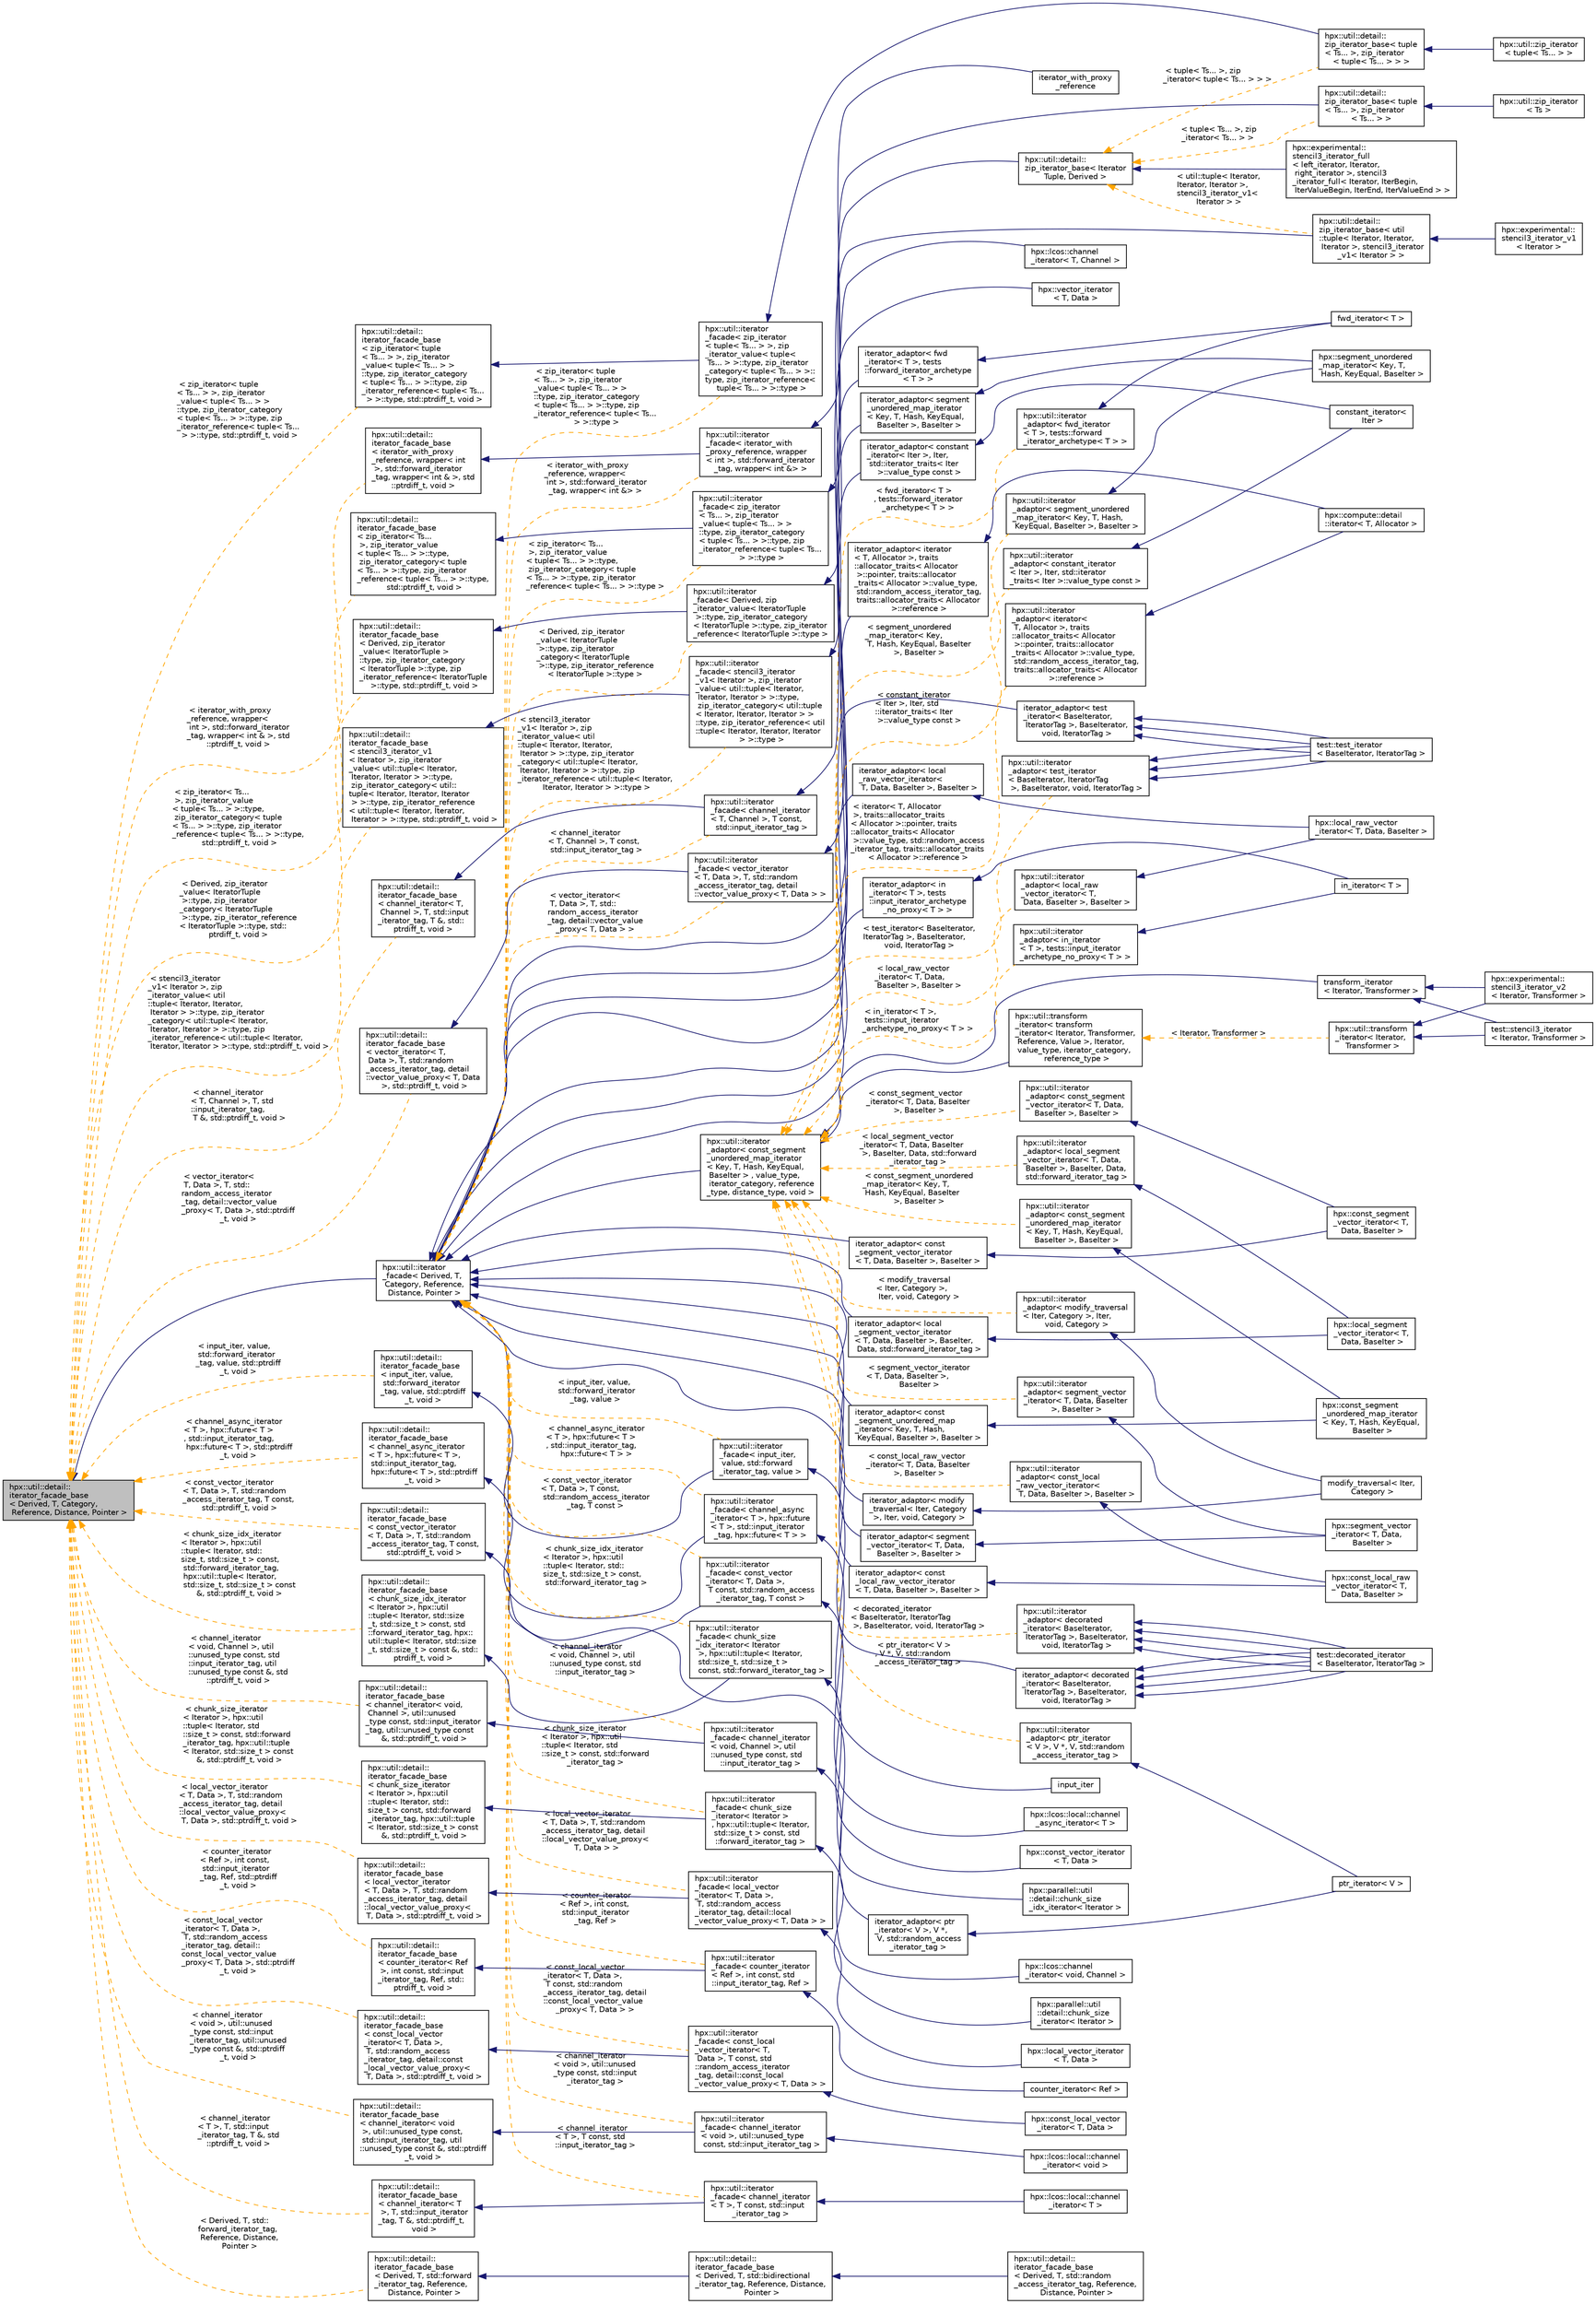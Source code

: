 digraph "hpx::util::detail::iterator_facade_base&lt; Derived, T, Category, Reference, Distance, Pointer &gt;"
{
  edge [fontname="Helvetica",fontsize="10",labelfontname="Helvetica",labelfontsize="10"];
  node [fontname="Helvetica",fontsize="10",shape=record];
  rankdir="LR";
  Node0 [label="hpx::util::detail::\literator_facade_base\l\< Derived, T, Category,\l Reference, Distance, Pointer \>",height=0.2,width=0.4,color="black", fillcolor="grey75", style="filled", fontcolor="black"];
  Node0 -> Node1 [dir="back",color="midnightblue",fontsize="10",style="solid",fontname="Helvetica"];
  Node1 [label="hpx::util::iterator\l_facade\< Derived, T,\l Category, Reference,\l Distance, Pointer \>",height=0.2,width=0.4,color="black", fillcolor="white", style="filled",URL="$db/d7c/structhpx_1_1util_1_1iterator__facade.html"];
  Node1 -> Node2 [dir="back",color="midnightblue",fontsize="10",style="solid",fontname="Helvetica"];
  Node2 [label="hpx::util::iterator\l_adaptor\< const_segment\l_unordered_map_iterator\l\< Key, T, Hash, KeyEqual,\l BaseIter \> , value_type,\l iterator_category, reference\l_type, distance_type, void  \>",height=0.2,width=0.4,color="black", fillcolor="white", style="filled",URL="$dd/d31/classhpx_1_1util_1_1iterator__adaptor.html"];
  Node2 -> Node3 [dir="back",color="midnightblue",fontsize="10",style="solid",fontname="Helvetica"];
  Node3 [label="hpx::util::transform\l_iterator\< transform\l_iterator\< Iterator, Transformer,\l Reference, Value \>, Iterator,\l value_type, iterator_category,\l reference_type \>",height=0.2,width=0.4,color="black", fillcolor="white", style="filled",URL="$d0/d62/classhpx_1_1util_1_1transform__iterator.html"];
  Node3 -> Node4 [dir="back",color="orange",fontsize="10",style="dashed",label=" \< Iterator, Transformer \>" ,fontname="Helvetica"];
  Node4 [label="hpx::util::transform\l_iterator\< Iterator,\l Transformer \>",height=0.2,width=0.4,color="black", fillcolor="white", style="filled",URL="$d0/d62/classhpx_1_1util_1_1transform__iterator.html"];
  Node4 -> Node5 [dir="back",color="midnightblue",fontsize="10",style="solid",fontname="Helvetica"];
  Node5 [label="hpx::experimental::\lstencil3_iterator_v2\l\< Iterator, Transformer \>",height=0.2,width=0.4,color="black", fillcolor="white", style="filled",URL="$d1/d6e/classhpx_1_1experimental_1_1stencil3__iterator__v2.html"];
  Node4 -> Node6 [dir="back",color="midnightblue",fontsize="10",style="solid",fontname="Helvetica"];
  Node6 [label="test::stencil3_iterator\l\< Iterator, Transformer \>",height=0.2,width=0.4,color="black", fillcolor="white", style="filled",URL="$db/d27/classtest_1_1stencil3__iterator.html"];
  Node2 -> Node7 [dir="back",color="midnightblue",fontsize="10",style="solid",fontname="Helvetica"];
  Node7 [label="transform_iterator\l\< Iterator, Transformer \>",height=0.2,width=0.4,color="black", fillcolor="white", style="filled",URL="$d0/d62/classhpx_1_1util_1_1transform__iterator.html"];
  Node7 -> Node5 [dir="back",color="midnightblue",fontsize="10",style="solid",fontname="Helvetica"];
  Node7 -> Node6 [dir="back",color="midnightblue",fontsize="10",style="solid",fontname="Helvetica"];
  Node2 -> Node8 [dir="back",color="orange",fontsize="10",style="dashed",label=" \< fwd_iterator\< T \>\l, tests::forward_iterator\l_archetype\< T \> \>" ,fontname="Helvetica"];
  Node8 [label="hpx::util::iterator\l_adaptor\< fwd_iterator\l\< T \>, tests::forward\l_iterator_archetype\< T \> \>",height=0.2,width=0.4,color="black", fillcolor="white", style="filled",URL="$dd/d31/classhpx_1_1util_1_1iterator__adaptor.html"];
  Node8 -> Node9 [dir="back",color="midnightblue",fontsize="10",style="solid",fontname="Helvetica"];
  Node9 [label="fwd_iterator\< T \>",height=0.2,width=0.4,color="black", fillcolor="white", style="filled",URL="$da/de9/structfwd__iterator.html"];
  Node2 -> Node10 [dir="back",color="orange",fontsize="10",style="dashed",label=" \< constant_iterator\l\< Iter \>, Iter, std\l::iterator_traits\< Iter\l \>::value_type const \>" ,fontname="Helvetica"];
  Node10 [label="hpx::util::iterator\l_adaptor\< constant_iterator\l\< Iter \>, Iter, std::iterator\l_traits\< Iter \>::value_type const \>",height=0.2,width=0.4,color="black", fillcolor="white", style="filled",URL="$dd/d31/classhpx_1_1util_1_1iterator__adaptor.html"];
  Node10 -> Node11 [dir="back",color="midnightblue",fontsize="10",style="solid",fontname="Helvetica"];
  Node11 [label="constant_iterator\<\l Iter \>",height=0.2,width=0.4,color="black", fillcolor="white", style="filled",URL="$d3/d8c/structconstant__iterator.html"];
  Node2 -> Node12 [dir="back",color="orange",fontsize="10",style="dashed",label=" \< iterator\< T, Allocator\l \>, traits::allocator_traits\l\< Allocator \>::pointer, traits\l::allocator_traits\< Allocator\l \>::value_type, std::random_access\l_iterator_tag, traits::allocator_traits\l\< Allocator \>::reference \>" ,fontname="Helvetica"];
  Node12 [label="hpx::util::iterator\l_adaptor\< iterator\<\l T, Allocator \>, traits\l::allocator_traits\< Allocator\l \>::pointer, traits::allocator\l_traits\< Allocator \>::value_type,\l std::random_access_iterator_tag,\l traits::allocator_traits\< Allocator\l \>::reference \>",height=0.2,width=0.4,color="black", fillcolor="white", style="filled",URL="$dd/d31/classhpx_1_1util_1_1iterator__adaptor.html"];
  Node12 -> Node13 [dir="back",color="midnightblue",fontsize="10",style="solid",fontname="Helvetica"];
  Node13 [label="hpx::compute::detail\l::iterator\< T, Allocator \>",height=0.2,width=0.4,color="black", fillcolor="white", style="filled",URL="$da/d96/structhpx_1_1compute_1_1detail_1_1iterator.html"];
  Node2 -> Node14 [dir="back",color="orange",fontsize="10",style="dashed",label=" \< test_iterator\< BaseIterator,\l IteratorTag \>, BaseIterator,\l void, IteratorTag \>" ,fontname="Helvetica"];
  Node14 [label="hpx::util::iterator\l_adaptor\< test_iterator\l\< BaseIterator, IteratorTag\l \>, BaseIterator, void, IteratorTag \>",height=0.2,width=0.4,color="black", fillcolor="white", style="filled",URL="$dd/d31/classhpx_1_1util_1_1iterator__adaptor.html"];
  Node14 -> Node15 [dir="back",color="midnightblue",fontsize="10",style="solid",fontname="Helvetica"];
  Node15 [label="test::test_iterator\l\< BaseIterator, IteratorTag \>",height=0.2,width=0.4,color="black", fillcolor="white", style="filled",URL="$d8/d70/structtest_1_1test__iterator.html"];
  Node14 -> Node15 [dir="back",color="midnightblue",fontsize="10",style="solid",fontname="Helvetica"];
  Node14 -> Node15 [dir="back",color="midnightblue",fontsize="10",style="solid",fontname="Helvetica"];
  Node2 -> Node16 [dir="back",color="orange",fontsize="10",style="dashed",label=" \< local_raw_vector\l_iterator\< T, Data,\l BaseIter \>, BaseIter \>" ,fontname="Helvetica"];
  Node16 [label="hpx::util::iterator\l_adaptor\< local_raw\l_vector_iterator\< T,\l Data, BaseIter \>, BaseIter \>",height=0.2,width=0.4,color="black", fillcolor="white", style="filled",URL="$dd/d31/classhpx_1_1util_1_1iterator__adaptor.html"];
  Node16 -> Node17 [dir="back",color="midnightblue",fontsize="10",style="solid",fontname="Helvetica"];
  Node17 [label="hpx::local_raw_vector\l_iterator\< T, Data, BaseIter \>",height=0.2,width=0.4,color="black", fillcolor="white", style="filled",URL="$d7/dfa/classhpx_1_1local__raw__vector__iterator.html"];
  Node2 -> Node18 [dir="back",color="orange",fontsize="10",style="dashed",label=" \< const_local_raw_vector\l_iterator\< T, Data, BaseIter\l \>, BaseIter \>" ,fontname="Helvetica"];
  Node18 [label="hpx::util::iterator\l_adaptor\< const_local\l_raw_vector_iterator\<\l T, Data, BaseIter \>, BaseIter \>",height=0.2,width=0.4,color="black", fillcolor="white", style="filled",URL="$dd/d31/classhpx_1_1util_1_1iterator__adaptor.html"];
  Node18 -> Node19 [dir="back",color="midnightblue",fontsize="10",style="solid",fontname="Helvetica"];
  Node19 [label="hpx::const_local_raw\l_vector_iterator\< T,\l Data, BaseIter \>",height=0.2,width=0.4,color="black", fillcolor="white", style="filled",URL="$d1/d83/classhpx_1_1const__local__raw__vector__iterator.html"];
  Node2 -> Node20 [dir="back",color="orange",fontsize="10",style="dashed",label=" \< in_iterator\< T \>,\l tests::input_iterator\l_archetype_no_proxy\< T \> \>" ,fontname="Helvetica"];
  Node20 [label="hpx::util::iterator\l_adaptor\< in_iterator\l\< T \>, tests::input_iterator\l_archetype_no_proxy\< T \> \>",height=0.2,width=0.4,color="black", fillcolor="white", style="filled",URL="$dd/d31/classhpx_1_1util_1_1iterator__adaptor.html"];
  Node20 -> Node21 [dir="back",color="midnightblue",fontsize="10",style="solid",fontname="Helvetica"];
  Node21 [label="in_iterator\< T \>",height=0.2,width=0.4,color="black", fillcolor="white", style="filled",URL="$dd/d3c/structin__iterator.html"];
  Node2 -> Node22 [dir="back",color="orange",fontsize="10",style="dashed",label=" \< const_segment_vector\l_iterator\< T, Data, BaseIter\l \>, BaseIter \>" ,fontname="Helvetica"];
  Node22 [label="hpx::util::iterator\l_adaptor\< const_segment\l_vector_iterator\< T, Data,\l BaseIter \>, BaseIter \>",height=0.2,width=0.4,color="black", fillcolor="white", style="filled",URL="$dd/d31/classhpx_1_1util_1_1iterator__adaptor.html"];
  Node22 -> Node23 [dir="back",color="midnightblue",fontsize="10",style="solid",fontname="Helvetica"];
  Node23 [label="hpx::const_segment\l_vector_iterator\< T,\l Data, BaseIter \>",height=0.2,width=0.4,color="black", fillcolor="white", style="filled",URL="$da/d11/classhpx_1_1const__segment__vector__iterator.html"];
  Node2 -> Node24 [dir="back",color="orange",fontsize="10",style="dashed",label=" \< local_segment_vector\l_iterator\< T, Data, BaseIter\l \>, BaseIter, Data, std::forward\l_iterator_tag \>" ,fontname="Helvetica"];
  Node24 [label="hpx::util::iterator\l_adaptor\< local_segment\l_vector_iterator\< T, Data,\l BaseIter \>, BaseIter, Data,\l std::forward_iterator_tag \>",height=0.2,width=0.4,color="black", fillcolor="white", style="filled",URL="$dd/d31/classhpx_1_1util_1_1iterator__adaptor.html"];
  Node24 -> Node25 [dir="back",color="midnightblue",fontsize="10",style="solid",fontname="Helvetica"];
  Node25 [label="hpx::local_segment\l_vector_iterator\< T,\l Data, BaseIter \>",height=0.2,width=0.4,color="black", fillcolor="white", style="filled",URL="$d8/d51/classhpx_1_1local__segment__vector__iterator.html",tooltip="This class implement the local segmented iterator for the hpx::vector. "];
  Node2 -> Node26 [dir="back",color="orange",fontsize="10",style="dashed",label=" \< const_segment_unordered\l_map_iterator\< Key, T,\l Hash, KeyEqual, BaseIter\l \>, BaseIter \>" ,fontname="Helvetica"];
  Node26 [label="hpx::util::iterator\l_adaptor\< const_segment\l_unordered_map_iterator\l\< Key, T, Hash, KeyEqual,\l BaseIter \>, BaseIter \>",height=0.2,width=0.4,color="black", fillcolor="white", style="filled",URL="$dd/d31/classhpx_1_1util_1_1iterator__adaptor.html"];
  Node26 -> Node27 [dir="back",color="midnightblue",fontsize="10",style="solid",fontname="Helvetica"];
  Node27 [label="hpx::const_segment\l_unordered_map_iterator\l\< Key, T, Hash, KeyEqual,\l BaseIter \>",height=0.2,width=0.4,color="black", fillcolor="white", style="filled",URL="$d9/d58/classhpx_1_1const__segment__unordered__map__iterator.html"];
  Node2 -> Node28 [dir="back",color="orange",fontsize="10",style="dashed",label=" \< modify_traversal\l\< Iter, Category \>,\l Iter, void, Category \>" ,fontname="Helvetica"];
  Node28 [label="hpx::util::iterator\l_adaptor\< modify_traversal\l\< Iter, Category \>, Iter,\l void, Category \>",height=0.2,width=0.4,color="black", fillcolor="white", style="filled",URL="$dd/d31/classhpx_1_1util_1_1iterator__adaptor.html"];
  Node28 -> Node29 [dir="back",color="midnightblue",fontsize="10",style="solid",fontname="Helvetica"];
  Node29 [label="modify_traversal\< Iter,\l Category \>",height=0.2,width=0.4,color="black", fillcolor="white", style="filled",URL="$dc/d7c/structmodify__traversal.html"];
  Node2 -> Node30 [dir="back",color="orange",fontsize="10",style="dashed",label=" \< segment_vector_iterator\l\< T, Data, BaseIter \>,\l BaseIter \>" ,fontname="Helvetica"];
  Node30 [label="hpx::util::iterator\l_adaptor\< segment_vector\l_iterator\< T, Data, BaseIter\l \>, BaseIter \>",height=0.2,width=0.4,color="black", fillcolor="white", style="filled",URL="$dd/d31/classhpx_1_1util_1_1iterator__adaptor.html"];
  Node30 -> Node31 [dir="back",color="midnightblue",fontsize="10",style="solid",fontname="Helvetica"];
  Node31 [label="hpx::segment_vector\l_iterator\< T, Data,\l BaseIter \>",height=0.2,width=0.4,color="black", fillcolor="white", style="filled",URL="$dc/de7/classhpx_1_1segment__vector__iterator.html",tooltip="This class implement the segmented iterator for the hpx::vector. "];
  Node2 -> Node32 [dir="back",color="orange",fontsize="10",style="dashed",label=" \< decorated_iterator\l\< BaseIterator, IteratorTag\l \>, BaseIterator, void, IteratorTag \>" ,fontname="Helvetica"];
  Node32 [label="hpx::util::iterator\l_adaptor\< decorated\l_iterator\< BaseIterator,\l IteratorTag \>, BaseIterator,\l void, IteratorTag \>",height=0.2,width=0.4,color="black", fillcolor="white", style="filled",URL="$dd/d31/classhpx_1_1util_1_1iterator__adaptor.html"];
  Node32 -> Node33 [dir="back",color="midnightblue",fontsize="10",style="solid",fontname="Helvetica"];
  Node33 [label="test::decorated_iterator\l\< BaseIterator, IteratorTag \>",height=0.2,width=0.4,color="black", fillcolor="white", style="filled",URL="$d5/d3a/structtest_1_1decorated__iterator.html"];
  Node32 -> Node33 [dir="back",color="midnightblue",fontsize="10",style="solid",fontname="Helvetica"];
  Node32 -> Node33 [dir="back",color="midnightblue",fontsize="10",style="solid",fontname="Helvetica"];
  Node32 -> Node33 [dir="back",color="midnightblue",fontsize="10",style="solid",fontname="Helvetica"];
  Node2 -> Node34 [dir="back",color="orange",fontsize="10",style="dashed",label=" \< ptr_iterator\< V \>\l, V *, V, std::random\l_access_iterator_tag \>" ,fontname="Helvetica"];
  Node34 [label="hpx::util::iterator\l_adaptor\< ptr_iterator\l\< V \>, V *, V, std::random\l_access_iterator_tag \>",height=0.2,width=0.4,color="black", fillcolor="white", style="filled",URL="$dd/d31/classhpx_1_1util_1_1iterator__adaptor.html"];
  Node34 -> Node35 [dir="back",color="midnightblue",fontsize="10",style="solid",fontname="Helvetica"];
  Node35 [label="ptr_iterator\< V \>",height=0.2,width=0.4,color="black", fillcolor="white", style="filled",URL="$df/d69/structptr__iterator.html"];
  Node2 -> Node36 [dir="back",color="orange",fontsize="10",style="dashed",label=" \< segment_unordered\l_map_iterator\< Key,\l T, Hash, KeyEqual, BaseIter\l \>, BaseIter \>" ,fontname="Helvetica"];
  Node36 [label="hpx::util::iterator\l_adaptor\< segment_unordered\l_map_iterator\< Key, T, Hash,\l KeyEqual, BaseIter \>, BaseIter \>",height=0.2,width=0.4,color="black", fillcolor="white", style="filled",URL="$dd/d31/classhpx_1_1util_1_1iterator__adaptor.html"];
  Node36 -> Node37 [dir="back",color="midnightblue",fontsize="10",style="solid",fontname="Helvetica"];
  Node37 [label="hpx::segment_unordered\l_map_iterator\< Key, T,\l Hash, KeyEqual, BaseIter \>",height=0.2,width=0.4,color="black", fillcolor="white", style="filled",URL="$d4/d5f/classhpx_1_1segment__unordered__map__iterator.html",tooltip="This class implement the segmented iterator for the hpx::vector. "];
  Node1 -> Node38 [dir="back",color="midnightblue",fontsize="10",style="solid",fontname="Helvetica"];
  Node38 [label="iterator_adaptor\< const\l_local_raw_vector_iterator\l\< T, Data, BaseIter \>, BaseIter \>",height=0.2,width=0.4,color="black", fillcolor="white", style="filled",URL="$dd/d31/classhpx_1_1util_1_1iterator__adaptor.html"];
  Node38 -> Node19 [dir="back",color="midnightblue",fontsize="10",style="solid",fontname="Helvetica"];
  Node1 -> Node39 [dir="back",color="midnightblue",fontsize="10",style="solid",fontname="Helvetica"];
  Node39 [label="iterator_adaptor\< const\l_segment_unordered_map\l_iterator\< Key, T, Hash,\l KeyEqual, BaseIter \>, BaseIter \>",height=0.2,width=0.4,color="black", fillcolor="white", style="filled",URL="$dd/d31/classhpx_1_1util_1_1iterator__adaptor.html"];
  Node39 -> Node27 [dir="back",color="midnightblue",fontsize="10",style="solid",fontname="Helvetica"];
  Node1 -> Node40 [dir="back",color="midnightblue",fontsize="10",style="solid",fontname="Helvetica"];
  Node40 [label="iterator_adaptor\< const\l_segment_vector_iterator\l\< T, Data, BaseIter \>, BaseIter \>",height=0.2,width=0.4,color="black", fillcolor="white", style="filled",URL="$dd/d31/classhpx_1_1util_1_1iterator__adaptor.html"];
  Node40 -> Node23 [dir="back",color="midnightblue",fontsize="10",style="solid",fontname="Helvetica"];
  Node1 -> Node41 [dir="back",color="midnightblue",fontsize="10",style="solid",fontname="Helvetica"];
  Node41 [label="iterator_adaptor\< constant\l_iterator\< Iter \>, Iter,\l std::iterator_traits\< Iter\l \>::value_type const \>",height=0.2,width=0.4,color="black", fillcolor="white", style="filled",URL="$dd/d31/classhpx_1_1util_1_1iterator__adaptor.html"];
  Node41 -> Node11 [dir="back",color="midnightblue",fontsize="10",style="solid",fontname="Helvetica"];
  Node1 -> Node42 [dir="back",color="midnightblue",fontsize="10",style="solid",fontname="Helvetica"];
  Node42 [label="iterator_adaptor\< decorated\l_iterator\< BaseIterator,\l IteratorTag \>, BaseIterator,\l void, IteratorTag \>",height=0.2,width=0.4,color="black", fillcolor="white", style="filled",URL="$dd/d31/classhpx_1_1util_1_1iterator__adaptor.html"];
  Node42 -> Node33 [dir="back",color="midnightblue",fontsize="10",style="solid",fontname="Helvetica"];
  Node42 -> Node33 [dir="back",color="midnightblue",fontsize="10",style="solid",fontname="Helvetica"];
  Node42 -> Node33 [dir="back",color="midnightblue",fontsize="10",style="solid",fontname="Helvetica"];
  Node42 -> Node33 [dir="back",color="midnightblue",fontsize="10",style="solid",fontname="Helvetica"];
  Node1 -> Node43 [dir="back",color="midnightblue",fontsize="10",style="solid",fontname="Helvetica"];
  Node43 [label="iterator_adaptor\< fwd\l_iterator\< T \>, tests\l::forward_iterator_archetype\l\< T \> \>",height=0.2,width=0.4,color="black", fillcolor="white", style="filled",URL="$dd/d31/classhpx_1_1util_1_1iterator__adaptor.html"];
  Node43 -> Node9 [dir="back",color="midnightblue",fontsize="10",style="solid",fontname="Helvetica"];
  Node1 -> Node44 [dir="back",color="midnightblue",fontsize="10",style="solid",fontname="Helvetica"];
  Node44 [label="iterator_adaptor\< in\l_iterator\< T \>, tests\l::input_iterator_archetype\l_no_proxy\< T \> \>",height=0.2,width=0.4,color="black", fillcolor="white", style="filled",URL="$dd/d31/classhpx_1_1util_1_1iterator__adaptor.html"];
  Node44 -> Node21 [dir="back",color="midnightblue",fontsize="10",style="solid",fontname="Helvetica"];
  Node1 -> Node45 [dir="back",color="midnightblue",fontsize="10",style="solid",fontname="Helvetica"];
  Node45 [label="iterator_adaptor\< iterator\l\< T, Allocator \>, traits\l::allocator_traits\< Allocator\l \>::pointer, traits::allocator\l_traits\< Allocator \>::value_type,\l std::random_access_iterator_tag,\l traits::allocator_traits\< Allocator\l \>::reference \>",height=0.2,width=0.4,color="black", fillcolor="white", style="filled",URL="$dd/d31/classhpx_1_1util_1_1iterator__adaptor.html"];
  Node45 -> Node13 [dir="back",color="midnightblue",fontsize="10",style="solid",fontname="Helvetica"];
  Node1 -> Node46 [dir="back",color="midnightblue",fontsize="10",style="solid",fontname="Helvetica"];
  Node46 [label="iterator_adaptor\< local\l_raw_vector_iterator\<\l T, Data, BaseIter \>, BaseIter \>",height=0.2,width=0.4,color="black", fillcolor="white", style="filled",URL="$dd/d31/classhpx_1_1util_1_1iterator__adaptor.html"];
  Node46 -> Node17 [dir="back",color="midnightblue",fontsize="10",style="solid",fontname="Helvetica"];
  Node1 -> Node47 [dir="back",color="midnightblue",fontsize="10",style="solid",fontname="Helvetica"];
  Node47 [label="iterator_adaptor\< local\l_segment_vector_iterator\l\< T, Data, BaseIter \>, BaseIter,\l Data, std::forward_iterator_tag \>",height=0.2,width=0.4,color="black", fillcolor="white", style="filled",URL="$dd/d31/classhpx_1_1util_1_1iterator__adaptor.html"];
  Node47 -> Node25 [dir="back",color="midnightblue",fontsize="10",style="solid",fontname="Helvetica"];
  Node1 -> Node48 [dir="back",color="midnightblue",fontsize="10",style="solid",fontname="Helvetica"];
  Node48 [label="iterator_adaptor\< modify\l_traversal\< Iter, Category\l \>, Iter, void, Category \>",height=0.2,width=0.4,color="black", fillcolor="white", style="filled",URL="$dd/d31/classhpx_1_1util_1_1iterator__adaptor.html"];
  Node48 -> Node29 [dir="back",color="midnightblue",fontsize="10",style="solid",fontname="Helvetica"];
  Node1 -> Node49 [dir="back",color="midnightblue",fontsize="10",style="solid",fontname="Helvetica"];
  Node49 [label="iterator_adaptor\< ptr\l_iterator\< V \>, V *,\l V, std::random_access\l_iterator_tag \>",height=0.2,width=0.4,color="black", fillcolor="white", style="filled",URL="$dd/d31/classhpx_1_1util_1_1iterator__adaptor.html"];
  Node49 -> Node35 [dir="back",color="midnightblue",fontsize="10",style="solid",fontname="Helvetica"];
  Node1 -> Node50 [dir="back",color="midnightblue",fontsize="10",style="solid",fontname="Helvetica"];
  Node50 [label="iterator_adaptor\< segment\l_unordered_map_iterator\l\< Key, T, Hash, KeyEqual,\l BaseIter \>, BaseIter \>",height=0.2,width=0.4,color="black", fillcolor="white", style="filled",URL="$dd/d31/classhpx_1_1util_1_1iterator__adaptor.html"];
  Node50 -> Node37 [dir="back",color="midnightblue",fontsize="10",style="solid",fontname="Helvetica"];
  Node1 -> Node51 [dir="back",color="midnightblue",fontsize="10",style="solid",fontname="Helvetica"];
  Node51 [label="iterator_adaptor\< segment\l_vector_iterator\< T, Data,\l BaseIter \>, BaseIter \>",height=0.2,width=0.4,color="black", fillcolor="white", style="filled",URL="$dd/d31/classhpx_1_1util_1_1iterator__adaptor.html"];
  Node51 -> Node31 [dir="back",color="midnightblue",fontsize="10",style="solid",fontname="Helvetica"];
  Node1 -> Node52 [dir="back",color="midnightblue",fontsize="10",style="solid",fontname="Helvetica"];
  Node52 [label="iterator_adaptor\< test\l_iterator\< BaseIterator,\l IteratorTag \>, BaseIterator,\l void, IteratorTag \>",height=0.2,width=0.4,color="black", fillcolor="white", style="filled",URL="$dd/d31/classhpx_1_1util_1_1iterator__adaptor.html"];
  Node52 -> Node15 [dir="back",color="midnightblue",fontsize="10",style="solid",fontname="Helvetica"];
  Node52 -> Node15 [dir="back",color="midnightblue",fontsize="10",style="solid",fontname="Helvetica"];
  Node52 -> Node15 [dir="back",color="midnightblue",fontsize="10",style="solid",fontname="Helvetica"];
  Node1 -> Node53 [dir="back",color="orange",fontsize="10",style="dashed",label=" \< iterator_with_proxy\l_reference, wrapper\<\l int \>, std::forward_iterator\l_tag, wrapper\< int &\> \>" ,fontname="Helvetica"];
  Node53 [label="hpx::util::iterator\l_facade\< iterator_with\l_proxy_reference, wrapper\l\< int \>, std::forward_iterator\l_tag, wrapper\< int &\> \>",height=0.2,width=0.4,color="black", fillcolor="white", style="filled",URL="$db/d7c/structhpx_1_1util_1_1iterator__facade.html"];
  Node53 -> Node54 [dir="back",color="midnightblue",fontsize="10",style="solid",fontname="Helvetica"];
  Node54 [label="iterator_with_proxy\l_reference",height=0.2,width=0.4,color="black", fillcolor="white", style="filled",URL="$db/d8e/structiterator__with__proxy__reference.html"];
  Node1 -> Node55 [dir="back",color="orange",fontsize="10",style="dashed",label=" \< zip_iterator\< tuple\l\< Ts... \> \>, zip_iterator\l_value\< tuple\< Ts... \> \>\l::type, zip_iterator_category\l\< tuple\< Ts... \> \>::type, zip\l_iterator_reference\< tuple\< Ts...\l \> \>::type \>" ,fontname="Helvetica"];
  Node55 [label="hpx::util::iterator\l_facade\< zip_iterator\l\< tuple\< Ts... \> \>, zip\l_iterator_value\< tuple\<\l Ts... \> \>::type, zip_iterator\l_category\< tuple\< Ts... \> \>::\ltype, zip_iterator_reference\<\l tuple\< Ts... \> \>::type \>",height=0.2,width=0.4,color="black", fillcolor="white", style="filled",URL="$db/d7c/structhpx_1_1util_1_1iterator__facade.html"];
  Node55 -> Node56 [dir="back",color="midnightblue",fontsize="10",style="solid",fontname="Helvetica"];
  Node56 [label="hpx::util::detail::\lzip_iterator_base\< tuple\l\< Ts... \>, zip_iterator\l\< tuple\< Ts... \> \> \>",height=0.2,width=0.4,color="black", fillcolor="white", style="filled",URL="$d8/d23/classhpx_1_1util_1_1detail_1_1zip__iterator__base.html"];
  Node56 -> Node57 [dir="back",color="midnightblue",fontsize="10",style="solid",fontname="Helvetica"];
  Node57 [label="hpx::util::zip_iterator\l\< tuple\< Ts... \> \>",height=0.2,width=0.4,color="black", fillcolor="white", style="filled",URL="$d8/d51/classhpx_1_1util_1_1zip__iterator_3_01tuple_3_01_ts_8_8_8_01_4_01_4.html"];
  Node1 -> Node58 [dir="back",color="orange",fontsize="10",style="dashed",label=" \< channel_iterator\l\< T, Channel \>, T const,\l std::input_iterator_tag \>" ,fontname="Helvetica"];
  Node58 [label="hpx::util::iterator\l_facade\< channel_iterator\l\< T, Channel \>, T const,\l std::input_iterator_tag \>",height=0.2,width=0.4,color="black", fillcolor="white", style="filled",URL="$db/d7c/structhpx_1_1util_1_1iterator__facade.html"];
  Node58 -> Node59 [dir="back",color="midnightblue",fontsize="10",style="solid",fontname="Helvetica"];
  Node59 [label="hpx::lcos::channel\l_iterator\< T, Channel \>",height=0.2,width=0.4,color="black", fillcolor="white", style="filled",URL="$d0/dc2/classhpx_1_1lcos_1_1channel__iterator.html"];
  Node1 -> Node60 [dir="back",color="orange",fontsize="10",style="dashed",label=" \< vector_iterator\<\l T, Data \>, T, std::\lrandom_access_iterator\l_tag, detail::vector_value\l_proxy\< T, Data \> \>" ,fontname="Helvetica"];
  Node60 [label="hpx::util::iterator\l_facade\< vector_iterator\l\< T, Data \>, T, std::random\l_access_iterator_tag, detail\l::vector_value_proxy\< T, Data \> \>",height=0.2,width=0.4,color="black", fillcolor="white", style="filled",URL="$db/d7c/structhpx_1_1util_1_1iterator__facade.html"];
  Node60 -> Node61 [dir="back",color="midnightblue",fontsize="10",style="solid",fontname="Helvetica"];
  Node61 [label="hpx::vector_iterator\l\< T, Data \>",height=0.2,width=0.4,color="black", fillcolor="white", style="filled",URL="$d2/d80/classhpx_1_1vector__iterator.html",tooltip="This class implements the (global) iterator functionality for hpx::vector. "];
  Node1 -> Node62 [dir="back",color="orange",fontsize="10",style="dashed",label=" \< input_iter, value,\l std::forward_iterator\l_tag, value \>" ,fontname="Helvetica"];
  Node62 [label="hpx::util::iterator\l_facade\< input_iter,\l value, std::forward\l_iterator_tag, value \>",height=0.2,width=0.4,color="black", fillcolor="white", style="filled",URL="$db/d7c/structhpx_1_1util_1_1iterator__facade.html"];
  Node62 -> Node63 [dir="back",color="midnightblue",fontsize="10",style="solid",fontname="Helvetica"];
  Node63 [label="input_iter",height=0.2,width=0.4,color="black", fillcolor="white", style="filled",URL="$df/da7/structinput__iter.html"];
  Node1 -> Node64 [dir="back",color="orange",fontsize="10",style="dashed",label=" \< channel_async_iterator\l\< T \>, hpx::future\< T \>\l, std::input_iterator_tag,\l hpx::future\< T \> \>" ,fontname="Helvetica"];
  Node64 [label="hpx::util::iterator\l_facade\< channel_async\l_iterator\< T \>, hpx::future\l\< T \>, std::input_iterator\l_tag, hpx::future\< T \> \>",height=0.2,width=0.4,color="black", fillcolor="white", style="filled",URL="$db/d7c/structhpx_1_1util_1_1iterator__facade.html"];
  Node64 -> Node65 [dir="back",color="midnightblue",fontsize="10",style="solid",fontname="Helvetica"];
  Node65 [label="hpx::lcos::local::channel\l_async_iterator\< T \>",height=0.2,width=0.4,color="black", fillcolor="white", style="filled",URL="$db/d27/classhpx_1_1lcos_1_1local_1_1channel__async__iterator.html"];
  Node1 -> Node66 [dir="back",color="orange",fontsize="10",style="dashed",label=" \< const_vector_iterator\l\< T, Data \>, T const,\l std::random_access_iterator\l_tag, T const \>" ,fontname="Helvetica"];
  Node66 [label="hpx::util::iterator\l_facade\< const_vector\l_iterator\< T, Data \>,\l T const, std::random_access\l_iterator_tag, T const \>",height=0.2,width=0.4,color="black", fillcolor="white", style="filled",URL="$db/d7c/structhpx_1_1util_1_1iterator__facade.html"];
  Node66 -> Node67 [dir="back",color="midnightblue",fontsize="10",style="solid",fontname="Helvetica"];
  Node67 [label="hpx::const_vector_iterator\l\< T, Data \>",height=0.2,width=0.4,color="black", fillcolor="white", style="filled",URL="$da/dc5/classhpx_1_1const__vector__iterator.html"];
  Node1 -> Node68 [dir="back",color="orange",fontsize="10",style="dashed",label=" \< chunk_size_idx_iterator\l\< Iterator \>, hpx::util\l::tuple\< Iterator, std::\lsize_t, std::size_t \> const,\l std::forward_iterator_tag \>" ,fontname="Helvetica"];
  Node68 [label="hpx::util::iterator\l_facade\< chunk_size\l_idx_iterator\< Iterator\l \>, hpx::util::tuple\< Iterator,\l std::size_t, std::size_t \>\l const, std::forward_iterator_tag \>",height=0.2,width=0.4,color="black", fillcolor="white", style="filled",URL="$db/d7c/structhpx_1_1util_1_1iterator__facade.html"];
  Node68 -> Node69 [dir="back",color="midnightblue",fontsize="10",style="solid",fontname="Helvetica"];
  Node69 [label="hpx::parallel::util\l::detail::chunk_size\l_idx_iterator\< Iterator \>",height=0.2,width=0.4,color="black", fillcolor="white", style="filled",URL="$de/d56/structhpx_1_1parallel_1_1util_1_1detail_1_1chunk__size__idx__iterator.html"];
  Node1 -> Node70 [dir="back",color="orange",fontsize="10",style="dashed",label=" \< channel_iterator\l\< void, Channel \>, util\l::unused_type const, std\l::input_iterator_tag \>" ,fontname="Helvetica"];
  Node70 [label="hpx::util::iterator\l_facade\< channel_iterator\l\< void, Channel \>, util\l::unused_type const, std\l::input_iterator_tag \>",height=0.2,width=0.4,color="black", fillcolor="white", style="filled",URL="$db/d7c/structhpx_1_1util_1_1iterator__facade.html"];
  Node70 -> Node71 [dir="back",color="midnightblue",fontsize="10",style="solid",fontname="Helvetica"];
  Node71 [label="hpx::lcos::channel\l_iterator\< void, Channel \>",height=0.2,width=0.4,color="black", fillcolor="white", style="filled",URL="$d1/d1c/classhpx_1_1lcos_1_1channel__iterator_3_01void_00_01_channel_01_4.html"];
  Node1 -> Node72 [dir="back",color="orange",fontsize="10",style="dashed",label=" \< Derived, zip_iterator\l_value\< IteratorTuple\l \>::type, zip_iterator\l_category\< IteratorTuple\l \>::type, zip_iterator_reference\l\< IteratorTuple \>::type \>" ,fontname="Helvetica"];
  Node72 [label="hpx::util::iterator\l_facade\< Derived, zip\l_iterator_value\< IteratorTuple\l \>::type, zip_iterator_category\l\< IteratorTuple \>::type, zip_iterator\l_reference\< IteratorTuple \>::type \>",height=0.2,width=0.4,color="black", fillcolor="white", style="filled",URL="$db/d7c/structhpx_1_1util_1_1iterator__facade.html"];
  Node72 -> Node73 [dir="back",color="midnightblue",fontsize="10",style="solid",fontname="Helvetica"];
  Node73 [label="hpx::util::detail::\lzip_iterator_base\< Iterator\lTuple, Derived \>",height=0.2,width=0.4,color="black", fillcolor="white", style="filled",URL="$d8/d23/classhpx_1_1util_1_1detail_1_1zip__iterator__base.html"];
  Node73 -> Node74 [dir="back",color="midnightblue",fontsize="10",style="solid",fontname="Helvetica"];
  Node74 [label="hpx::experimental::\lstencil3_iterator_full\l\< left_iterator, Iterator,\l right_iterator \>, stencil3\l_iterator_full\< Iterator, IterBegin,\l IterValueBegin, IterEnd, IterValueEnd \> \>",height=0.2,width=0.4,color="black", fillcolor="white", style="filled",URL="$df/d0d/classhpx_1_1experimental_1_1stencil3__iterator__full.html"];
  Node73 -> Node56 [dir="back",color="orange",fontsize="10",style="dashed",label=" \< tuple\< Ts... \>, zip\l_iterator\< tuple\< Ts... \> \> \>" ,fontname="Helvetica"];
  Node73 -> Node75 [dir="back",color="orange",fontsize="10",style="dashed",label=" \< tuple\< Ts... \>, zip\l_iterator\< Ts... \> \>" ,fontname="Helvetica"];
  Node75 [label="hpx::util::detail::\lzip_iterator_base\< tuple\l\< Ts... \>, zip_iterator\l\< Ts... \> \>",height=0.2,width=0.4,color="black", fillcolor="white", style="filled",URL="$d8/d23/classhpx_1_1util_1_1detail_1_1zip__iterator__base.html"];
  Node75 -> Node76 [dir="back",color="midnightblue",fontsize="10",style="solid",fontname="Helvetica"];
  Node76 [label="hpx::util::zip_iterator\l\< Ts \>",height=0.2,width=0.4,color="black", fillcolor="white", style="filled",URL="$db/d00/classhpx_1_1util_1_1zip__iterator.html"];
  Node73 -> Node77 [dir="back",color="orange",fontsize="10",style="dashed",label=" \< util::tuple\< Iterator,\l Iterator, Iterator \>,\l stencil3_iterator_v1\<\l Iterator \> \>" ,fontname="Helvetica"];
  Node77 [label="hpx::util::detail::\lzip_iterator_base\< util\l::tuple\< Iterator, Iterator,\l Iterator \>, stencil3_iterator\l_v1\< Iterator \> \>",height=0.2,width=0.4,color="black", fillcolor="white", style="filled",URL="$d8/d23/classhpx_1_1util_1_1detail_1_1zip__iterator__base.html"];
  Node77 -> Node78 [dir="back",color="midnightblue",fontsize="10",style="solid",fontname="Helvetica"];
  Node78 [label="hpx::experimental::\lstencil3_iterator_v1\l\< Iterator \>",height=0.2,width=0.4,color="black", fillcolor="white", style="filled",URL="$df/d74/classhpx_1_1experimental_1_1stencil3__iterator__v1.html"];
  Node1 -> Node79 [dir="back",color="orange",fontsize="10",style="dashed",label=" \< chunk_size_iterator\l\< Iterator \>, hpx::util\l::tuple\< Iterator, std\l::size_t \> const, std::forward\l_iterator_tag \>" ,fontname="Helvetica"];
  Node79 [label="hpx::util::iterator\l_facade\< chunk_size\l_iterator\< Iterator \>\l, hpx::util::tuple\< Iterator,\l std::size_t \> const, std\l::forward_iterator_tag \>",height=0.2,width=0.4,color="black", fillcolor="white", style="filled",URL="$db/d7c/structhpx_1_1util_1_1iterator__facade.html"];
  Node79 -> Node80 [dir="back",color="midnightblue",fontsize="10",style="solid",fontname="Helvetica"];
  Node80 [label="hpx::parallel::util\l::detail::chunk_size\l_iterator\< Iterator \>",height=0.2,width=0.4,color="black", fillcolor="white", style="filled",URL="$d9/db7/structhpx_1_1parallel_1_1util_1_1detail_1_1chunk__size__iterator.html"];
  Node1 -> Node81 [dir="back",color="orange",fontsize="10",style="dashed",label=" \< local_vector_iterator\l\< T, Data \>, T, std::random\l_access_iterator_tag, detail\l::local_vector_value_proxy\<\l T, Data \> \>" ,fontname="Helvetica"];
  Node81 [label="hpx::util::iterator\l_facade\< local_vector\l_iterator\< T, Data \>,\l T, std::random_access\l_iterator_tag, detail::local\l_vector_value_proxy\< T, Data \> \>",height=0.2,width=0.4,color="black", fillcolor="white", style="filled",URL="$db/d7c/structhpx_1_1util_1_1iterator__facade.html"];
  Node81 -> Node82 [dir="back",color="midnightblue",fontsize="10",style="solid",fontname="Helvetica"];
  Node82 [label="hpx::local_vector_iterator\l\< T, Data \>",height=0.2,width=0.4,color="black", fillcolor="white", style="filled",URL="$dc/dbe/classhpx_1_1local__vector__iterator.html"];
  Node1 -> Node83 [dir="back",color="orange",fontsize="10",style="dashed",label=" \< stencil3_iterator\l_v1\< Iterator \>, zip\l_iterator_value\< util\l::tuple\< Iterator, Iterator,\l Iterator \> \>::type, zip_iterator\l_category\< util::tuple\< Iterator,\l Iterator, Iterator \> \>::type, zip\l_iterator_reference\< util::tuple\< Iterator,\l Iterator, Iterator \> \>::type \>" ,fontname="Helvetica"];
  Node83 [label="hpx::util::iterator\l_facade\< stencil3_iterator\l_v1\< Iterator \>, zip_iterator\l_value\< util::tuple\< Iterator,\l Iterator, Iterator \> \>::type,\l zip_iterator_category\< util::tuple\l\< Iterator, Iterator, Iterator \> \>\l::type, zip_iterator_reference\< util\l::tuple\< Iterator, Iterator, Iterator\l \> \>::type \>",height=0.2,width=0.4,color="black", fillcolor="white", style="filled",URL="$db/d7c/structhpx_1_1util_1_1iterator__facade.html"];
  Node83 -> Node77 [dir="back",color="midnightblue",fontsize="10",style="solid",fontname="Helvetica"];
  Node1 -> Node84 [dir="back",color="orange",fontsize="10",style="dashed",label=" \< counter_iterator\l\< Ref \>, int const,\l std::input_iterator\l_tag, Ref \>" ,fontname="Helvetica"];
  Node84 [label="hpx::util::iterator\l_facade\< counter_iterator\l\< Ref \>, int const, std\l::input_iterator_tag, Ref \>",height=0.2,width=0.4,color="black", fillcolor="white", style="filled",URL="$db/d7c/structhpx_1_1util_1_1iterator__facade.html"];
  Node84 -> Node85 [dir="back",color="midnightblue",fontsize="10",style="solid",fontname="Helvetica"];
  Node85 [label="counter_iterator\< Ref \>",height=0.2,width=0.4,color="black", fillcolor="white", style="filled",URL="$dc/df5/classcounter__iterator.html"];
  Node1 -> Node86 [dir="back",color="orange",fontsize="10",style="dashed",label=" \< zip_iterator\< Ts...\l \>, zip_iterator_value\l\< tuple\< Ts... \> \>::type,\l zip_iterator_category\< tuple\l\< Ts... \> \>::type, zip_iterator\l_reference\< tuple\< Ts... \> \>::type \>" ,fontname="Helvetica"];
  Node86 [label="hpx::util::iterator\l_facade\< zip_iterator\l\< Ts... \>, zip_iterator\l_value\< tuple\< Ts... \> \>\l::type, zip_iterator_category\l\< tuple\< Ts... \> \>::type, zip\l_iterator_reference\< tuple\< Ts...\l \> \>::type \>",height=0.2,width=0.4,color="black", fillcolor="white", style="filled",URL="$db/d7c/structhpx_1_1util_1_1iterator__facade.html"];
  Node86 -> Node75 [dir="back",color="midnightblue",fontsize="10",style="solid",fontname="Helvetica"];
  Node1 -> Node87 [dir="back",color="orange",fontsize="10",style="dashed",label=" \< const_local_vector\l_iterator\< T, Data \>,\l T const, std::random\l_access_iterator_tag, detail\l::const_local_vector_value\l_proxy\< T, Data \> \>" ,fontname="Helvetica"];
  Node87 [label="hpx::util::iterator\l_facade\< const_local\l_vector_iterator\< T,\l Data \>, T const, std\l::random_access_iterator\l_tag, detail::const_local\l_vector_value_proxy\< T, Data \> \>",height=0.2,width=0.4,color="black", fillcolor="white", style="filled",URL="$db/d7c/structhpx_1_1util_1_1iterator__facade.html"];
  Node87 -> Node88 [dir="back",color="midnightblue",fontsize="10",style="solid",fontname="Helvetica"];
  Node88 [label="hpx::const_local_vector\l_iterator\< T, Data \>",height=0.2,width=0.4,color="black", fillcolor="white", style="filled",URL="$d9/dc3/classhpx_1_1const__local__vector__iterator.html"];
  Node1 -> Node89 [dir="back",color="orange",fontsize="10",style="dashed",label=" \< channel_iterator\l\< void \>, util::unused\l_type const, std::input\l_iterator_tag \>" ,fontname="Helvetica"];
  Node89 [label="hpx::util::iterator\l_facade\< channel_iterator\l\< void \>, util::unused_type\l const, std::input_iterator_tag \>",height=0.2,width=0.4,color="black", fillcolor="white", style="filled",URL="$db/d7c/structhpx_1_1util_1_1iterator__facade.html"];
  Node89 -> Node90 [dir="back",color="midnightblue",fontsize="10",style="solid",fontname="Helvetica"];
  Node90 [label="hpx::lcos::local::channel\l_iterator\< void \>",height=0.2,width=0.4,color="black", fillcolor="white", style="filled",URL="$d5/d7b/classhpx_1_1lcos_1_1local_1_1channel__iterator_3_01void_01_4.html"];
  Node1 -> Node91 [dir="back",color="orange",fontsize="10",style="dashed",label=" \< channel_iterator\l\< T \>, T const, std\l::input_iterator_tag \>" ,fontname="Helvetica"];
  Node91 [label="hpx::util::iterator\l_facade\< channel_iterator\l\< T \>, T const, std::input\l_iterator_tag \>",height=0.2,width=0.4,color="black", fillcolor="white", style="filled",URL="$db/d7c/structhpx_1_1util_1_1iterator__facade.html"];
  Node91 -> Node92 [dir="back",color="midnightblue",fontsize="10",style="solid",fontname="Helvetica"];
  Node92 [label="hpx::lcos::local::channel\l_iterator\< T \>",height=0.2,width=0.4,color="black", fillcolor="white", style="filled",URL="$d5/d01/classhpx_1_1lcos_1_1local_1_1channel__iterator.html"];
  Node0 -> Node93 [dir="back",color="orange",fontsize="10",style="dashed",label=" \< vector_iterator\<\l T, Data \>, T, std::\lrandom_access_iterator\l_tag, detail::vector_value\l_proxy\< T, Data \>, std::ptrdiff\l_t, void \>" ,fontname="Helvetica"];
  Node93 [label="hpx::util::detail::\literator_facade_base\l\< vector_iterator\< T,\l Data \>, T, std::random\l_access_iterator_tag, detail\l::vector_value_proxy\< T, Data\l \>, std::ptrdiff_t, void \>",height=0.2,width=0.4,color="black", fillcolor="white", style="filled",URL="$d5/d11/classhpx_1_1util_1_1detail_1_1iterator__facade__base.html"];
  Node93 -> Node60 [dir="back",color="midnightblue",fontsize="10",style="solid",fontname="Helvetica"];
  Node0 -> Node94 [dir="back",color="orange",fontsize="10",style="dashed",label=" \< channel_iterator\l\< T \>, T, std::input\l_iterator_tag, T &, std\l::ptrdiff_t, void \>" ,fontname="Helvetica"];
  Node94 [label="hpx::util::detail::\literator_facade_base\l\< channel_iterator\< T\l \>, T, std::input_iterator\l_tag, T &, std::ptrdiff_t,\l void \>",height=0.2,width=0.4,color="black", fillcolor="white", style="filled",URL="$d5/d11/classhpx_1_1util_1_1detail_1_1iterator__facade__base.html"];
  Node94 -> Node91 [dir="back",color="midnightblue",fontsize="10",style="solid",fontname="Helvetica"];
  Node0 -> Node95 [dir="back",color="orange",fontsize="10",style="dashed",label=" \< local_vector_iterator\l\< T, Data \>, T, std::random\l_access_iterator_tag, detail\l::local_vector_value_proxy\<\l T, Data \>, std::ptrdiff_t, void \>" ,fontname="Helvetica"];
  Node95 [label="hpx::util::detail::\literator_facade_base\l\< local_vector_iterator\l\< T, Data \>, T, std::random\l_access_iterator_tag, detail\l::local_vector_value_proxy\<\l T, Data \>, std::ptrdiff_t, void \>",height=0.2,width=0.4,color="black", fillcolor="white", style="filled",URL="$d5/d11/classhpx_1_1util_1_1detail_1_1iterator__facade__base.html"];
  Node95 -> Node81 [dir="back",color="midnightblue",fontsize="10",style="solid",fontname="Helvetica"];
  Node0 -> Node96 [dir="back",color="orange",fontsize="10",style="dashed",label=" \< channel_iterator\l\< T, Channel \>, T, std\l::input_iterator_tag,\l T &, std::ptrdiff_t, void \>" ,fontname="Helvetica"];
  Node96 [label="hpx::util::detail::\literator_facade_base\l\< channel_iterator\< T,\l Channel \>, T, std::input\l_iterator_tag, T &, std::\lptrdiff_t, void \>",height=0.2,width=0.4,color="black", fillcolor="white", style="filled",URL="$d5/d11/classhpx_1_1util_1_1detail_1_1iterator__facade__base.html"];
  Node96 -> Node58 [dir="back",color="midnightblue",fontsize="10",style="solid",fontname="Helvetica"];
  Node0 -> Node97 [dir="back",color="orange",fontsize="10",style="dashed",label=" \< chunk_size_idx_iterator\l\< Iterator \>, hpx::util\l::tuple\< Iterator, std::\lsize_t, std::size_t \> const,\l std::forward_iterator_tag,\l hpx::util::tuple\< Iterator,\l std::size_t, std::size_t \> const\l &, std::ptrdiff_t, void \>" ,fontname="Helvetica"];
  Node97 [label="hpx::util::detail::\literator_facade_base\l\< chunk_size_idx_iterator\l\< Iterator \>, hpx::util\l::tuple\< Iterator, std::size\l_t, std::size_t \> const, std\l::forward_iterator_tag, hpx::\lutil::tuple\< Iterator, std::size\l_t, std::size_t \> const &, std::\lptrdiff_t, void \>",height=0.2,width=0.4,color="black", fillcolor="white", style="filled",URL="$d5/d11/classhpx_1_1util_1_1detail_1_1iterator__facade__base.html"];
  Node97 -> Node68 [dir="back",color="midnightblue",fontsize="10",style="solid",fontname="Helvetica"];
  Node0 -> Node98 [dir="back",color="orange",fontsize="10",style="dashed",label=" \< const_vector_iterator\l\< T, Data \>, T, std::random\l_access_iterator_tag, T const,\l std::ptrdiff_t, void \>" ,fontname="Helvetica"];
  Node98 [label="hpx::util::detail::\literator_facade_base\l\< const_vector_iterator\l\< T, Data \>, T, std::random\l_access_iterator_tag, T const,\l std::ptrdiff_t, void \>",height=0.2,width=0.4,color="black", fillcolor="white", style="filled",URL="$d5/d11/classhpx_1_1util_1_1detail_1_1iterator__facade__base.html"];
  Node98 -> Node66 [dir="back",color="midnightblue",fontsize="10",style="solid",fontname="Helvetica"];
  Node0 -> Node99 [dir="back",color="orange",fontsize="10",style="dashed",label=" \< input_iter, value,\l std::forward_iterator\l_tag, value, std::ptrdiff\l_t, void \>" ,fontname="Helvetica"];
  Node99 [label="hpx::util::detail::\literator_facade_base\l\< input_iter, value,\l std::forward_iterator\l_tag, value, std::ptrdiff\l_t, void \>",height=0.2,width=0.4,color="black", fillcolor="white", style="filled",URL="$d5/d11/classhpx_1_1util_1_1detail_1_1iterator__facade__base.html"];
  Node99 -> Node62 [dir="back",color="midnightblue",fontsize="10",style="solid",fontname="Helvetica"];
  Node0 -> Node100 [dir="back",color="orange",fontsize="10",style="dashed",label=" \< Derived, zip_iterator\l_value\< IteratorTuple\l \>::type, zip_iterator\l_category\< IteratorTuple\l \>::type, zip_iterator_reference\l\< IteratorTuple \>::type, std::\lptrdiff_t, void \>" ,fontname="Helvetica"];
  Node100 [label="hpx::util::detail::\literator_facade_base\l\< Derived, zip_iterator\l_value\< IteratorTuple \>\l::type, zip_iterator_category\l\< IteratorTuple \>::type, zip\l_iterator_reference\< IteratorTuple\l \>::type, std::ptrdiff_t, void \>",height=0.2,width=0.4,color="black", fillcolor="white", style="filled",URL="$d5/d11/classhpx_1_1util_1_1detail_1_1iterator__facade__base.html"];
  Node100 -> Node72 [dir="back",color="midnightblue",fontsize="10",style="solid",fontname="Helvetica"];
  Node0 -> Node101 [dir="back",color="orange",fontsize="10",style="dashed",label=" \< stencil3_iterator\l_v1\< Iterator \>, zip\l_iterator_value\< util\l::tuple\< Iterator, Iterator,\l Iterator \> \>::type, zip_iterator\l_category\< util::tuple\< Iterator,\l Iterator, Iterator \> \>::type, zip\l_iterator_reference\< util::tuple\< Iterator,\l Iterator, Iterator \> \>::type, std::ptrdiff_t, void \>" ,fontname="Helvetica"];
  Node101 [label="hpx::util::detail::\literator_facade_base\l\< stencil3_iterator_v1\l\< Iterator \>, zip_iterator\l_value\< util::tuple\< Iterator,\l Iterator, Iterator \> \>::type,\l zip_iterator_category\< util::\ltuple\< Iterator, Iterator, Iterator\l \> \>::type, zip_iterator_reference\l\< util::tuple\< Iterator, Iterator,\l Iterator \> \>::type, std::ptrdiff_t, void \>",height=0.2,width=0.4,color="black", fillcolor="white", style="filled",URL="$d5/d11/classhpx_1_1util_1_1detail_1_1iterator__facade__base.html"];
  Node101 -> Node83 [dir="back",color="midnightblue",fontsize="10",style="solid",fontname="Helvetica"];
  Node0 -> Node102 [dir="back",color="orange",fontsize="10",style="dashed",label=" \< zip_iterator\< Ts...\l \>, zip_iterator_value\l\< tuple\< Ts... \> \>::type,\l zip_iterator_category\< tuple\l\< Ts... \> \>::type, zip_iterator\l_reference\< tuple\< Ts... \> \>::type,\l std::ptrdiff_t, void \>" ,fontname="Helvetica"];
  Node102 [label="hpx::util::detail::\literator_facade_base\l\< zip_iterator\< Ts...\l \>, zip_iterator_value\l\< tuple\< Ts... \> \>::type,\l zip_iterator_category\< tuple\l\< Ts... \> \>::type, zip_iterator\l_reference\< tuple\< Ts... \> \>::type,\l std::ptrdiff_t, void \>",height=0.2,width=0.4,color="black", fillcolor="white", style="filled",URL="$d5/d11/classhpx_1_1util_1_1detail_1_1iterator__facade__base.html"];
  Node102 -> Node86 [dir="back",color="midnightblue",fontsize="10",style="solid",fontname="Helvetica"];
  Node0 -> Node103 [dir="back",color="orange",fontsize="10",style="dashed",label=" \< channel_iterator\l\< void \>, util::unused\l_type const, std::input\l_iterator_tag, util::unused\l_type const &, std::ptrdiff\l_t, void \>" ,fontname="Helvetica"];
  Node103 [label="hpx::util::detail::\literator_facade_base\l\< channel_iterator\< void\l \>, util::unused_type const,\l std::input_iterator_tag, util\l::unused_type const &, std::ptrdiff\l_t, void \>",height=0.2,width=0.4,color="black", fillcolor="white", style="filled",URL="$d5/d11/classhpx_1_1util_1_1detail_1_1iterator__facade__base.html"];
  Node103 -> Node89 [dir="back",color="midnightblue",fontsize="10",style="solid",fontname="Helvetica"];
  Node0 -> Node104 [dir="back",color="orange",fontsize="10",style="dashed",label=" \< chunk_size_iterator\l\< Iterator \>, hpx::util\l::tuple\< Iterator, std\l::size_t \> const, std::forward\l_iterator_tag, hpx::util::tuple\l\< Iterator, std::size_t \> const\l &, std::ptrdiff_t, void \>" ,fontname="Helvetica"];
  Node104 [label="hpx::util::detail::\literator_facade_base\l\< chunk_size_iterator\l\< Iterator \>, hpx::util\l::tuple\< Iterator, std::\lsize_t \> const, std::forward\l_iterator_tag, hpx::util::tuple\l\< Iterator, std::size_t \> const\l &, std::ptrdiff_t, void \>",height=0.2,width=0.4,color="black", fillcolor="white", style="filled",URL="$d5/d11/classhpx_1_1util_1_1detail_1_1iterator__facade__base.html"];
  Node104 -> Node79 [dir="back",color="midnightblue",fontsize="10",style="solid",fontname="Helvetica"];
  Node0 -> Node105 [dir="back",color="orange",fontsize="10",style="dashed",label=" \< counter_iterator\l\< Ref \>, int const,\l std::input_iterator\l_tag, Ref, std::ptrdiff\l_t, void \>" ,fontname="Helvetica"];
  Node105 [label="hpx::util::detail::\literator_facade_base\l\< counter_iterator\< Ref\l \>, int const, std::input\l_iterator_tag, Ref, std::\lptrdiff_t, void \>",height=0.2,width=0.4,color="black", fillcolor="white", style="filled",URL="$d5/d11/classhpx_1_1util_1_1detail_1_1iterator__facade__base.html"];
  Node105 -> Node84 [dir="back",color="midnightblue",fontsize="10",style="solid",fontname="Helvetica"];
  Node0 -> Node106 [dir="back",color="orange",fontsize="10",style="dashed",label=" \< iterator_with_proxy\l_reference, wrapper\<\l int \>, std::forward_iterator\l_tag, wrapper\< int & \>, std\l::ptrdiff_t, void \>" ,fontname="Helvetica"];
  Node106 [label="hpx::util::detail::\literator_facade_base\l\< iterator_with_proxy\l_reference, wrapper\< int\l \>, std::forward_iterator\l_tag, wrapper\< int & \>, std\l::ptrdiff_t, void \>",height=0.2,width=0.4,color="black", fillcolor="white", style="filled",URL="$d5/d11/classhpx_1_1util_1_1detail_1_1iterator__facade__base.html"];
  Node106 -> Node53 [dir="back",color="midnightblue",fontsize="10",style="solid",fontname="Helvetica"];
  Node0 -> Node107 [dir="back",color="orange",fontsize="10",style="dashed",label=" \< zip_iterator\< tuple\l\< Ts... \> \>, zip_iterator\l_value\< tuple\< Ts... \> \>\l::type, zip_iterator_category\l\< tuple\< Ts... \> \>::type, zip\l_iterator_reference\< tuple\< Ts...\l \> \>::type, std::ptrdiff_t, void \>" ,fontname="Helvetica"];
  Node107 [label="hpx::util::detail::\literator_facade_base\l\< zip_iterator\< tuple\l\< Ts... \> \>, zip_iterator\l_value\< tuple\< Ts... \> \>\l::type, zip_iterator_category\l\< tuple\< Ts... \> \>::type, zip\l_iterator_reference\< tuple\< Ts...\l \> \>::type, std::ptrdiff_t, void \>",height=0.2,width=0.4,color="black", fillcolor="white", style="filled",URL="$d5/d11/classhpx_1_1util_1_1detail_1_1iterator__facade__base.html"];
  Node107 -> Node55 [dir="back",color="midnightblue",fontsize="10",style="solid",fontname="Helvetica"];
  Node0 -> Node108 [dir="back",color="orange",fontsize="10",style="dashed",label=" \< const_local_vector\l_iterator\< T, Data \>,\l T, std::random_access\l_iterator_tag, detail::\lconst_local_vector_value\l_proxy\< T, Data \>, std::ptrdiff\l_t, void \>" ,fontname="Helvetica"];
  Node108 [label="hpx::util::detail::\literator_facade_base\l\< const_local_vector\l_iterator\< T, Data \>,\l T, std::random_access\l_iterator_tag, detail::const\l_local_vector_value_proxy\<\l T, Data \>, std::ptrdiff_t, void \>",height=0.2,width=0.4,color="black", fillcolor="white", style="filled",URL="$d5/d11/classhpx_1_1util_1_1detail_1_1iterator__facade__base.html"];
  Node108 -> Node87 [dir="back",color="midnightblue",fontsize="10",style="solid",fontname="Helvetica"];
  Node0 -> Node109 [dir="back",color="orange",fontsize="10",style="dashed",label=" \< channel_async_iterator\l\< T \>, hpx::future\< T \>\l, std::input_iterator_tag,\l hpx::future\< T \>, std::ptrdiff\l_t, void \>" ,fontname="Helvetica"];
  Node109 [label="hpx::util::detail::\literator_facade_base\l\< channel_async_iterator\l\< T \>, hpx::future\< T \>,\l std::input_iterator_tag,\l hpx::future\< T \>, std::ptrdiff\l_t, void \>",height=0.2,width=0.4,color="black", fillcolor="white", style="filled",URL="$d5/d11/classhpx_1_1util_1_1detail_1_1iterator__facade__base.html"];
  Node109 -> Node64 [dir="back",color="midnightblue",fontsize="10",style="solid",fontname="Helvetica"];
  Node0 -> Node110 [dir="back",color="orange",fontsize="10",style="dashed",label=" \< channel_iterator\l\< void, Channel \>, util\l::unused_type const, std\l::input_iterator_tag, util\l::unused_type const &, std\l::ptrdiff_t, void \>" ,fontname="Helvetica"];
  Node110 [label="hpx::util::detail::\literator_facade_base\l\< channel_iterator\< void,\l Channel \>, util::unused\l_type const, std::input_iterator\l_tag, util::unused_type const\l &, std::ptrdiff_t, void \>",height=0.2,width=0.4,color="black", fillcolor="white", style="filled",URL="$d5/d11/classhpx_1_1util_1_1detail_1_1iterator__facade__base.html"];
  Node110 -> Node70 [dir="back",color="midnightblue",fontsize="10",style="solid",fontname="Helvetica"];
  Node0 -> Node111 [dir="back",color="orange",fontsize="10",style="dashed",label=" \< Derived, T, std::\lforward_iterator_tag,\l Reference, Distance,\l Pointer \>" ,fontname="Helvetica"];
  Node111 [label="hpx::util::detail::\literator_facade_base\l\< Derived, T, std::forward\l_iterator_tag, Reference,\l Distance, Pointer \>",height=0.2,width=0.4,color="black", fillcolor="white", style="filled",URL="$d5/d11/classhpx_1_1util_1_1detail_1_1iterator__facade__base.html"];
  Node111 -> Node112 [dir="back",color="midnightblue",fontsize="10",style="solid",fontname="Helvetica"];
  Node112 [label="hpx::util::detail::\literator_facade_base\l\< Derived, T, std::bidirectional\l_iterator_tag, Reference, Distance,\l Pointer \>",height=0.2,width=0.4,color="black", fillcolor="white", style="filled",URL="$d0/d4a/classhpx_1_1util_1_1detail_1_1iterator__facade__base_3_01_derived_00_01_t_00_01std_1_1bidirectio92c378eda8f47c15816b14a4b66778a8.html"];
  Node112 -> Node113 [dir="back",color="midnightblue",fontsize="10",style="solid",fontname="Helvetica"];
  Node113 [label="hpx::util::detail::\literator_facade_base\l\< Derived, T, std::random\l_access_iterator_tag, Reference,\l Distance, Pointer \>",height=0.2,width=0.4,color="black", fillcolor="white", style="filled",URL="$d4/de1/classhpx_1_1util_1_1detail_1_1iterator__facade__base_3_01_derived_00_01_t_00_01std_1_1random__acb01cccb311fec96b9eb2d585c998be6f.html"];
}
